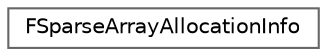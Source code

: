 digraph "Graphical Class Hierarchy"
{
 // INTERACTIVE_SVG=YES
 // LATEX_PDF_SIZE
  bgcolor="transparent";
  edge [fontname=Helvetica,fontsize=10,labelfontname=Helvetica,labelfontsize=10];
  node [fontname=Helvetica,fontsize=10,shape=box,height=0.2,width=0.4];
  rankdir="LR";
  Node0 [id="Node000000",label="FSparseArrayAllocationInfo",height=0.2,width=0.4,color="grey40", fillcolor="white", style="filled",URL="$d3/da4/structFSparseArrayAllocationInfo.html",tooltip="The result of a sparse array allocation."];
}
